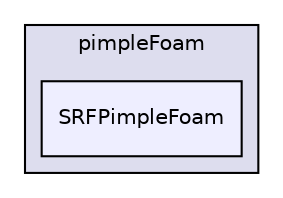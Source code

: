 digraph "applications/solvers/incompressible/pimpleFoam/SRFPimpleFoam" {
  bgcolor=transparent;
  compound=true
  node [ fontsize="10", fontname="Helvetica"];
  edge [ labelfontsize="10", labelfontname="Helvetica"];
  subgraph clusterdir_98e028252b14d2134a5971db69393518 {
    graph [ bgcolor="#ddddee", pencolor="black", label="pimpleFoam" fontname="Helvetica", fontsize="10", URL="dir_98e028252b14d2134a5971db69393518.html"]
  dir_0aa4825cd2d66c291e837ecfd80262a3 [shape=box, label="SRFPimpleFoam", style="filled", fillcolor="#eeeeff", pencolor="black", URL="dir_0aa4825cd2d66c291e837ecfd80262a3.html"];
  }
}
